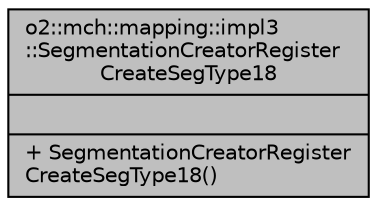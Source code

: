 digraph "o2::mch::mapping::impl3::SegmentationCreatorRegisterCreateSegType18"
{
 // INTERACTIVE_SVG=YES
  bgcolor="transparent";
  edge [fontname="Helvetica",fontsize="10",labelfontname="Helvetica",labelfontsize="10"];
  node [fontname="Helvetica",fontsize="10",shape=record];
  Node1 [label="{o2::mch::mapping::impl3\l::SegmentationCreatorRegister\lCreateSegType18\n||+ SegmentationCreatorRegister\lCreateSegType18()\l}",height=0.2,width=0.4,color="black", fillcolor="grey75", style="filled" fontcolor="black"];
}
